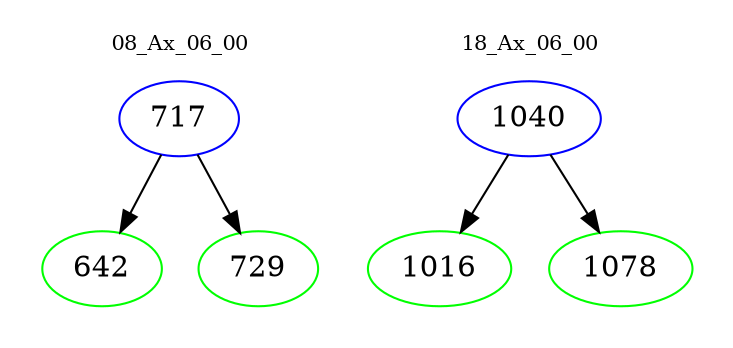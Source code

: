 digraph{
subgraph cluster_0 {
color = white
label = "08_Ax_06_00";
fontsize=10;
T0_717 [label="717", color="blue"]
T0_717 -> T0_642 [color="black"]
T0_642 [label="642", color="green"]
T0_717 -> T0_729 [color="black"]
T0_729 [label="729", color="green"]
}
subgraph cluster_1 {
color = white
label = "18_Ax_06_00";
fontsize=10;
T1_1040 [label="1040", color="blue"]
T1_1040 -> T1_1016 [color="black"]
T1_1016 [label="1016", color="green"]
T1_1040 -> T1_1078 [color="black"]
T1_1078 [label="1078", color="green"]
}
}
